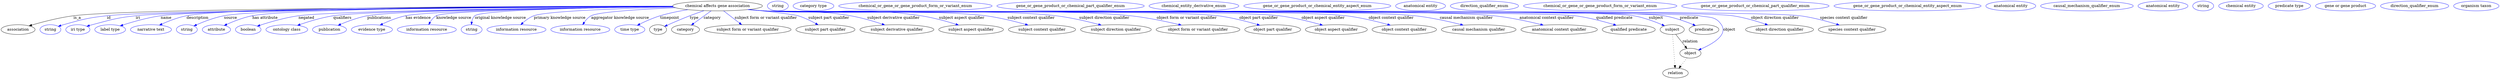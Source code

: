 digraph {
	graph [bb="0,0,9184.6,283"];
	node [label="\N"];
	"chemical affects gene association"	[height=0.5,
		label="chemical affects gene association",
		pos="2634.4,265",
		width=4.5857];
	association	[height=0.5,
		pos="62.394,178",
		width=1.7332];
	"chemical affects gene association" -> association	[label=is_a,
		lp="280.39,221.5",
		pos="e,102.91,191.8 2469.5,263.71 1968.1,262.55 482.79,256.76 266.39,229 213.1,222.16 153.57,206.63 112.64,194.68"];
	id	[color=blue,
		height=0.5,
		label=string,
		pos="181.39,178",
		width=1.0652];
	"chemical affects gene association" -> id	[color=blue,
		label=id,
		lp="395.39,221.5",
		pos="e,210.38,189.98 2470,263.23 1986.9,260.73 592.92,251.61 388.39,229 316.66,221.07 298.9,215.43 229.39,196 226.29,195.13 223.09,194.17 \
219.89,193.15",
		style=solid];
	iri	[color=blue,
		height=0.5,
		label="iri type",
		pos="282.39,178",
		width=1.2277];
	"chemical affects gene association" -> iri	[color=blue,
		label=iri,
		lp="502.39,221.5",
		pos="e,315.31,190.15 2469.9,263.09 2002.5,260.27 688.17,250.5 494.39,229 422.66,221.04 405.19,214.38 335.39,196 332.02,195.11 328.55,\
194.14 325.06,193.12",
		style=solid];
	name	[color=blue,
		height=0.5,
		label="label type",
		pos="401.39,178",
		width=1.5707];
	"chemical affects gene association" -> name	[color=blue,
		label=name,
		lp="606.39,221.5",
		pos="e,438.04,191.79 2469.6,263.52 2016,261.87 770.15,254.99 586.39,229 538.16,222.18 484.59,206.8 447.56,194.89",
		style=solid];
	description	[color=blue,
		height=0.5,
		label="narrative text",
		pos="551.39,178",
		width=2.0943];
	"chemical affects gene association" -> description	[color=blue,
		label=description,
		lp="721.89,221.5",
		pos="e,582.53,194.53 2469.3,264.33 2029.9,264.75 854.06,262.66 681.39,229 650.25,222.93 616.87,209.94 591.74,198.73",
		style=solid];
	source	[color=blue,
		height=0.5,
		label=string,
		pos="683.39,178",
		width=1.0652];
	"chemical affects gene association" -> source	[color=blue,
		label=source,
		lp="843.39,221.5",
		pos="e,709.24,191.46 2469.3,263.94 2052.4,263.36 978.57,258.92 819.39,229 783.94,222.34 745.54,207.45 718.61,195.64",
		style=solid];
	"has attribute"	[color=blue,
		height=0.5,
		label=attribute,
		pos="791.39,178",
		width=1.4443];
	"chemical affects gene association" -> "has attribute"	[color=blue,
		label="has attribute",
		lp="970.39,221.5",
		pos="e,819.92,193.07 2469.3,263.82 2069.7,262.92 1072.1,257.8 923.39,229 890.54,222.64 855.18,208.84 829.33,197.34",
		style=solid];
	negated	[color=blue,
		height=0.5,
		label=boolean,
		pos="908.39,178",
		width=1.2999];
	"chemical affects gene association" -> negated	[color=blue,
		label=negated,
		lp="1121.4,221.5",
		pos="e,941.43,190.76 2470.9,262.4 2101.9,258.47 1225.8,247.34 1092.4,229 1043.1,222.22 988.22,206.16 951.34,194.05",
		style=solid];
	qualifiers	[color=blue,
		height=0.5,
		label="ontology class",
		pos="1049.4,178",
		width=2.1304];
	"chemical affects gene association" -> qualifiers	[color=blue,
		label=qualifiers,
		lp="1253.9,221.5",
		pos="e,1088.5,193.59 2471,262.34 2125.1,258.48 1340.8,247.77 1220.4,229 1178.3,222.43 1131.9,208.43 1098.1,196.91",
		style=solid];
	publications	[color=blue,
		height=0.5,
		label=publication,
		pos="1206.4,178",
		width=1.7332];
	"chemical affects gene association" -> publications	[color=blue,
		label=publications,
		lp="1389.4,221.5",
		pos="e,1237.9,193.6 2470.8,262.46 2148.4,258.99 1453,249.26 1345.4,229 1311.2,222.57 1274.3,208.93 1247.1,197.52",
		style=solid];
	"has evidence"	[color=blue,
		height=0.5,
		label="evidence type",
		pos="1362.4,178",
		width=2.0943];
	"chemical affects gene association" -> "has evidence"	[color=blue,
		label="has evidence",
		lp="1532.9,221.5",
		pos="e,1392.3,194.54 2471.1,262.2 2177,258.49 1579.9,248.63 1486.4,229 1456.8,222.79 1425.2,209.96 1401.4,198.85",
		style=solid];
	"knowledge source"	[color=blue,
		height=0.5,
		label="information resource",
		pos="1564.4,178",
		width=3.015];
	"chemical affects gene association" -> "knowledge source"	[color=blue,
		label="knowledge source",
		lp="1663.9,221.5",
		pos="e,1571.4,196.14 2471,262.28 2188.9,258.78 1636.9,249.36 1599.4,229 1589.6,223.7 1582,214.33 1576.4,205.13",
		style=solid];
	"original knowledge source"	[color=blue,
		height=0.5,
		label=string,
		pos="1729.4,178",
		width=1.0652];
	"chemical affects gene association" -> "original knowledge source"	[color=blue,
		label="original knowledge source",
		lp="1835.4,221.5",
		pos="e,1728.6,196.09 2470.5,262.64 2220.4,259.85 1769,251.69 1741.4,229 1734.6,223.44 1731.3,214.8 1729.7,206.26",
		style=solid];
	"primary knowledge source"	[color=blue,
		height=0.5,
		label="information resource",
		pos="1894.4,178",
		width=3.015];
	"chemical affects gene association" -> "primary knowledge source"	[color=blue,
		label="primary knowledge source",
		lp="2053.4,221.5",
		pos="e,1910.3,195.99 2473.8,260.75 2289.2,256.22 2005.3,246.51 1958.4,229 1943.4,223.4 1929.1,212.94 1917.9,203.03",
		style=solid];
	"aggregator knowledge source"	[color=blue,
		height=0.5,
		label="information resource",
		pos="2129.4,178",
		width=3.015];
	"chemical affects gene association" -> "aggregator knowledge source"	[color=blue,
		label="aggregator knowledge source",
		lp="2275.9,221.5",
		pos="e,2138.1,196.02 2480.3,258.49 2355.7,253.02 2196.6,243.37 2169.4,229 2159,223.5 2150.3,213.97 2143.7,204.69",
		style=solid];
	timepoint	[color=blue,
		height=0.5,
		label="time type",
		pos="2311.4,178",
		width=1.5346];
	"chemical affects gene association" -> timepoint	[color=blue,
		label=timepoint,
		lp="2458.4,221.5",
		pos="e,2339.2,193.8 2525.8,251.42 2492.6,246.13 2456.1,238.84 2423.4,229 2397.5,221.2 2369.7,208.81 2348.2,198.32",
		style=solid];
	type	[height=0.5,
		pos="2415.4,178",
		width=0.86659];
	"chemical affects gene association" -> type	[color=blue,
		label=type,
		lp="2548.4,221.5",
		pos="e,2439.4,189.86 2584.8,247.81 2568.1,242.12 2549.3,235.52 2532.4,229 2503.9,218.04 2472.1,204.33 2448.8,194.04",
		style=solid];
	category	[height=0.5,
		pos="2516.4,178",
		width=1.4263];
	"chemical affects gene association" -> category	[color=blue,
		label=category,
		lp="2614.9,221.5",
		pos="e,2538,194.54 2610.8,247 2592.2,233.61 2566.2,214.85 2546.1,200.42",
		style=solid];
	"subject form or variant qualifier"	[height=0.5,
		pos="2745.4,178",
		width=4.4232];
	"chemical affects gene association" -> "subject form or variant qualifier"	[color=blue,
		label="subject form or variant qualifier",
		lp="2811.9,221.5",
		pos="e,2723.2,195.97 2656.6,247 2673.4,234.15 2696.6,216.35 2715.1,202.19",
		style=solid];
	"subject part qualifier"	[height=0.5,
		pos="3031.4,178",
		width=3.015];
	"chemical affects gene association" -> "subject part qualifier"	[color=blue,
		label="subject part qualifier",
		lp="3043.9,221.5",
		pos="e,3004.6,195.45 2750.5,252.17 2825.8,244.18 2913,234.17 2930.4,229 2953.1,222.25 2977,210.69 2995.8,200.38",
		style=solid];
	"subject derivative qualifier"	[height=0.5,
		pos="3293.4,178",
		width=3.7733];
	"chemical affects gene association" -> "subject derivative qualifier"	[color=blue,
		label="subject derivative qualifier",
		lp="3281.9,221.5",
		pos="e,3249,195.11 2749.9,252.05 2769.4,250.23 2789.5,248.46 2808.4,247 2948.2,236.18 2985.2,252.94 3123.4,229 3162.8,222.17 3206.1,209.38 \
3239.1,198.44",
		style=solid];
	"subject aspect qualifier"	[height=0.5,
		pos="3566.4,178",
		width=3.3039];
	"chemical affects gene association" -> "subject aspect qualifier"	[color=blue,
		label="subject aspect qualifier",
		lp="3532.9,221.5",
		pos="e,3520.5,194.68 2747.6,251.85 2767.8,249.99 2788.7,248.27 2808.4,247 3063.1,230.58 3130,266.72 3382.4,229 3426.2,222.45 3474.6,209.07 \
3510.7,197.8",
		style=solid];
	"subject context qualifier"	[height=0.5,
		pos="3826.4,178",
		width=3.4303];
	"chemical affects gene association" -> "subject context qualifier"	[color=blue,
		label="subject context qualifier",
		lp="3788.4,221.5",
		pos="e,3775.8,194.54 2746.6,251.78 2767.1,249.91 2788.4,248.2 2808.4,247 2988.6,236.22 3441.4,252.42 3620.4,229 3670.1,222.49 3725.3,\
208.75 3766,197.31",
		style=solid];
	"subject direction qualifier"	[height=0.5,
		pos="4097.4,178",
		width=3.6108];
	"chemical affects gene association" -> "subject direction qualifier"	[color=blue,
		label="subject direction qualifier",
		lp="4056.4,221.5",
		pos="e,4044.2,194.48 2746.1,251.74 2766.8,249.85 2788.2,248.15 2808.4,247 3046,233.42 3643.1,257.76 3879.4,229 3932.3,222.56 3991.2,208.64 \
4034.4,197.12",
		style=solid];
	"object form or variant qualifier"	[height=0.5,
		pos="4399.4,178",
		width=4.2788];
	"chemical affects gene association" -> "object form or variant qualifier"	[color=blue,
		label="object form or variant qualifier",
		lp="4358.9,221.5",
		pos="e,4338.7,194.57 2746.1,251.68 2766.8,249.8 2788.2,248.12 2808.4,247 3106.6,230.46 3855.4,260.77 4152.4,229 4212.5,222.57 4279.7,\
208.5 4328.8,196.93",
		style=solid];
	"object part qualifier"	[height=0.5,
		pos="4674.4,178",
		width=2.8525];
	"chemical affects gene association" -> "object part qualifier"	[color=blue,
		label="object part qualifier",
		lp="4623.4,221.5",
		pos="e,4627.1,194.1 2745.7,251.68 2766.5,249.79 2788.1,248.1 2808.4,247 2993.1,237 4289.9,252.49 4473.4,229 4522.7,222.69 4577.4,208.61 \
4617.3,196.99",
		style=solid];
	"object aspect qualifier"	[height=0.5,
		pos="4908.4,178",
		width=3.1594];
	"chemical affects gene association" -> "object aspect qualifier"	[color=blue,
		label="object aspect qualifier",
		lp="4859.9,221.5",
		pos="e,4858.5,194.23 2745.7,251.66 2766.5,249.77 2788.1,248.09 2808.4,247 3018.1,235.78 4489.9,254.48 4698.4,229 4749.9,222.71 4807.1,\
208.6 4848.8,196.97",
		style=solid];
	"object context qualifier"	[height=0.5,
		pos="5158.4,178",
		width=3.2858];
	"chemical affects gene association" -> "object context qualifier"	[color=blue,
		label="object context qualifier",
		lp="5110.4,221.5",
		pos="e,5107.3,194.24 2745.7,251.64 2766.5,249.75 2788.1,248.08 2808.4,247 3045.3,234.45 4707.8,257.04 4943.4,229 4996.2,222.72 5054.9,\
208.57 5097.6,196.92",
		style=solid];
	"causal mechanism qualifier"	[height=0.5,
		pos="5431.4,178",
		width=3.8094];
	"chemical affects gene association" -> "causal mechanism qualifier"	[color=blue,
		label="causal mechanism qualifier",
		lp="5385.9,221.5",
		pos="e,5374.7,194.49 2745.7,251.63 2766.5,249.74 2788.1,248.07 2808.4,247 3073.5,233.08 4933.5,257.88 5197.4,229 5254.5,222.75 5318.2,\
208.65 5364.8,197.01",
		style=solid];
	"anatomical context qualifier"	[height=0.5,
		pos="5727.4,178",
		width=3.8997];
	"chemical affects gene association" -> "anatomical context qualifier"	[color=blue,
		label="anatomical context qualifier",
		lp="5681.4,221.5",
		pos="e,5669.2,194.51 2745.2,251.66 2766.2,249.75 2787.9,248.07 2808.4,247 3105.7,231.51 5191.4,260.51 5487.4,229 5546.1,222.75 5611.6,\
208.61 5659.3,196.95",
		style=solid];
	"qualified predicate"	[height=0.5,
		pos="5983.4,178",
		width=2.7081];
	"chemical affects gene association" -> "qualified predicate"	[color=blue,
		label="qualified predicate",
		lp="5930.4,221.5",
		pos="e,5937.6,193.92 2745.2,251.65 2766.2,249.74 2787.9,248.06 2808.4,247 2973.6,238.45 5621.3,249.9 5785.4,229 5834.4,222.76 5888.6,\
208.53 5927.9,196.83",
		style=solid];
	subject	[height=0.5,
		pos="6143.4,178",
		width=1.2277];
	"chemical affects gene association" -> subject	[color=blue,
		label=subject,
		lp="6083.4,221.5",
		pos="e,6115.3,192.03 2745.2,251.64 2766.2,249.74 2787.9,248.05 2808.4,247 2985.6,237.87 5826.6,259.38 6001.4,229 6038,222.63 6077.8,207.91 \
6105.9,196.08",
		style=solid];
	predicate	[height=0.5,
		pos="6260.4,178",
		width=1.5165];
	"chemical affects gene association" -> predicate	[color=blue,
		label=predicate,
		lp="6205.4,221.5",
		pos="e,6229.3,192.85 2745.2,251.64 2766.2,249.73 2787.9,248.05 2808.4,247 2991.8,237.56 5932.3,259.46 6113.4,229 6150.5,222.75 6190.9,\
208.43 6219.9,196.71",
		style=solid];
	object	[height=0.5,
		pos="6210.4,91",
		width=1.0832];
	"chemical affects gene association" -> object	[color=blue,
		label=object,
		lp="6353.4,178",
		pos="e,6239.9,102.76 2745.2,251.63 2766.2,249.73 2787.9,248.05 2808.4,247 2903.7,242.11 6149.8,247.59 6243.4,229 6281.5,221.43 6302.7,\
228.26 6324.4,196 6349.8,158.28 6291.4,124.88 6249.2,106.64",
		style=solid];
	"object direction qualifier"	[height=0.5,
		pos="6538.4,178",
		width=3.4664];
	"chemical affects gene association" -> "object direction qualifier"	[color=blue,
		label="object direction qualifier",
		lp="6521.4,221.5",
		pos="e,6495.4,195.03 2745.2,251.63 2766.2,249.73 2787.9,248.05 2808.4,247 3005.7,236.88 6169.8,257.2 6365.4,229 6406.7,223.05 6451.9,\
209.73 6485.7,198.34",
		style=solid];
	"species context qualifier"	[height=0.5,
		pos="6805.4,178",
		width=3.4483];
	"chemical affects gene association" -> "species context qualifier"	[color=blue,
		label="species context qualifier",
		lp="6774.9,221.5",
		pos="e,6758.3,194.79 2745.2,251.62 2766.2,249.72 2787.9,248.05 2808.4,247 3019.5,236.21 6403.8,256.35 6613.4,229 6659.6,222.97 6710.7,\
209.33 6748.5,197.82",
		style=solid];
	association_type	[color=blue,
		height=0.5,
		label=string,
		pos="2855.4,265",
		width=1.0652];
	association_category	[color=blue,
		height=0.5,
		label="category type",
		pos="2986.4,265",
		width=2.0762];
	"chemical affects gene association_subject form or variant qualifier"	[color=blue,
		height=0.5,
		label=chemical_or_gene_or_gene_product_form_or_variant_enum,
		pos="3361.4,265",
		width=7.8354];
	"chemical affects gene association_subject part qualifier"	[color=blue,
		height=0.5,
		label=gene_or_gene_product_or_chemical_part_qualifier_enum,
		pos="3932.4,265",
		width=7.5285];
	"chemical affects gene association_subject derivative qualifier"	[color=blue,
		height=0.5,
		label=chemical_entity_derivative_enum,
		pos="4386.4,265",
		width=4.5857];
	"chemical affects gene association_subject aspect qualifier"	[color=blue,
		height=0.5,
		label=gene_or_gene_product_or_chemical_entity_aspect_enum,
		pos="4839.4,265",
		width=7.5104];
	"chemical affects gene association_subject context qualifier"	[color=blue,
		height=0.5,
		label="anatomical entity",
		pos="5219.4,265",
		width=2.5456];
	"chemical affects gene association_subject direction qualifier"	[color=blue,
		height=0.5,
		label=direction_qualifier_enum,
		pos="5454.4,265",
		width=3.4844];
	"chemical affects gene association_object form or variant qualifier"	[color=blue,
		height=0.5,
		label=chemical_or_gene_or_gene_product_form_or_variant_enum,
		pos="5880.4,265",
		width=7.8354];
	"chemical affects gene association_object part qualifier"	[color=blue,
		height=0.5,
		label=gene_or_gene_product_or_chemical_part_qualifier_enum,
		pos="6451.4,265",
		width=7.5285];
	"chemical affects gene association_object aspect qualifier"	[color=blue,
		height=0.5,
		label=gene_or_gene_product_or_chemical_entity_aspect_enum,
		pos="7010.4,265",
		width=7.5104];
	"chemical affects gene association_object context qualifier"	[color=blue,
		height=0.5,
		label="anatomical entity",
		pos="7390.4,265",
		width=2.5456];
	"chemical affects gene association_causal mechanism qualifier"	[color=blue,
		height=0.5,
		label=causal_mechanism_qualifier_enum,
		pos="7670.4,265",
		width=4.7301];
	"chemical affects gene association_anatomical context qualifier"	[color=blue,
		height=0.5,
		label="anatomical entity",
		pos="7950.4,265",
		width=2.5456];
	"chemical affects gene association_qualified predicate"	[color=blue,
		height=0.5,
		label=string,
		pos="8098.4,265",
		width=1.0652];
	subject -> object	[label=relation,
		lp="6209.4,134.5",
		pos="e,6197.7,108.05 6156.3,160.61 6166.3,147.95 6180.3,130.24 6191.5,115.98"];
	relation	[height=0.5,
		pos="6155.4,18",
		width=1.2999];
	subject -> relation	[pos="e,6154.1,36.188 6144.7,159.79 6146.8,132.48 6150.8,78.994 6153.3,46.38",
		style=dotted];
	"chemical affects gene association_subject"	[color=blue,
		height=0.5,
		label="chemical entity",
		pos="8236.4,265",
		width=2.2748];
	"chemical affects gene association_predicate"	[color=blue,
		height=0.5,
		label="predicate type",
		pos="8414.4,265",
		width=2.1665];
	object -> relation	[pos="e,6168.2,35.54 6197.9,73.889 6191,64.939 6182.2,53.617 6174.4,43.584",
		style=dotted];
	"chemical affects gene association_object"	[color=blue,
		height=0.5,
		label="gene or gene product",
		pos="8620.4,265",
		width=3.0692];
	"chemical affects gene association_object direction qualifier"	[color=blue,
		height=0.5,
		label=direction_qualifier_enum,
		pos="8874.4,265",
		width=3.4844];
	"chemical affects gene association_species context qualifier"	[color=blue,
		height=0.5,
		label="organism taxon",
		pos="9101.4,265",
		width=2.3109];
}
